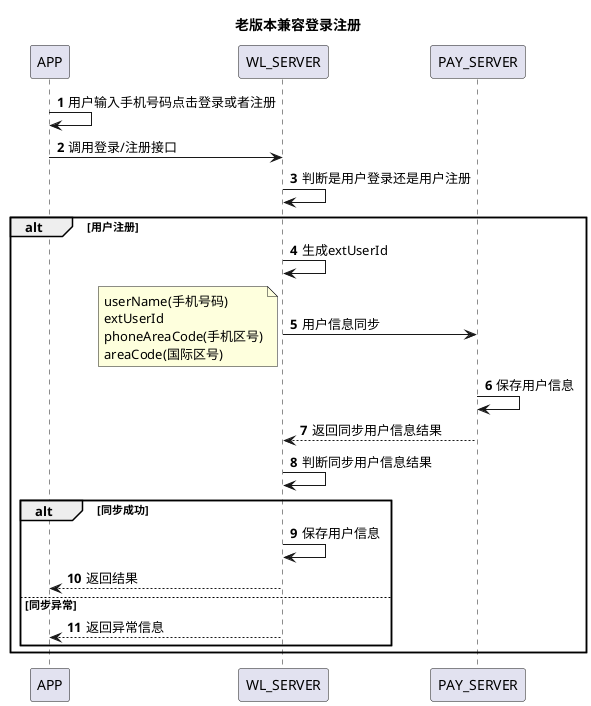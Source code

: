@startuml
title:老版本兼容登录注册
autonumber
APP->APP:用户输入手机号码点击登录或者注册
APP->WL_SERVER:调用登录/注册接口
WL_SERVER->WL_SERVER:判断是用户登录还是用户注册
alt 用户注册
WL_SERVER->WL_SERVER:生成extUserId
WL_SERVER->PAY_SERVER:用户信息同步
note left:userName(手机号码)\nextUserId\nphoneAreaCode(手机区号)\nareaCode(国际区号)
PAY_SERVER->PAY_SERVER:保存用户信息
PAY_SERVER-->WL_SERVER:返回同步用户信息结果
WL_SERVER->WL_SERVER:判断同步用户信息结果
alt 同步成功
WL_SERVER->WL_SERVER:保存用户信息
WL_SERVER-->APP:返回结果
else 同步异常
WL_SERVER-->APP:返回异常信息
end
end
@enduml